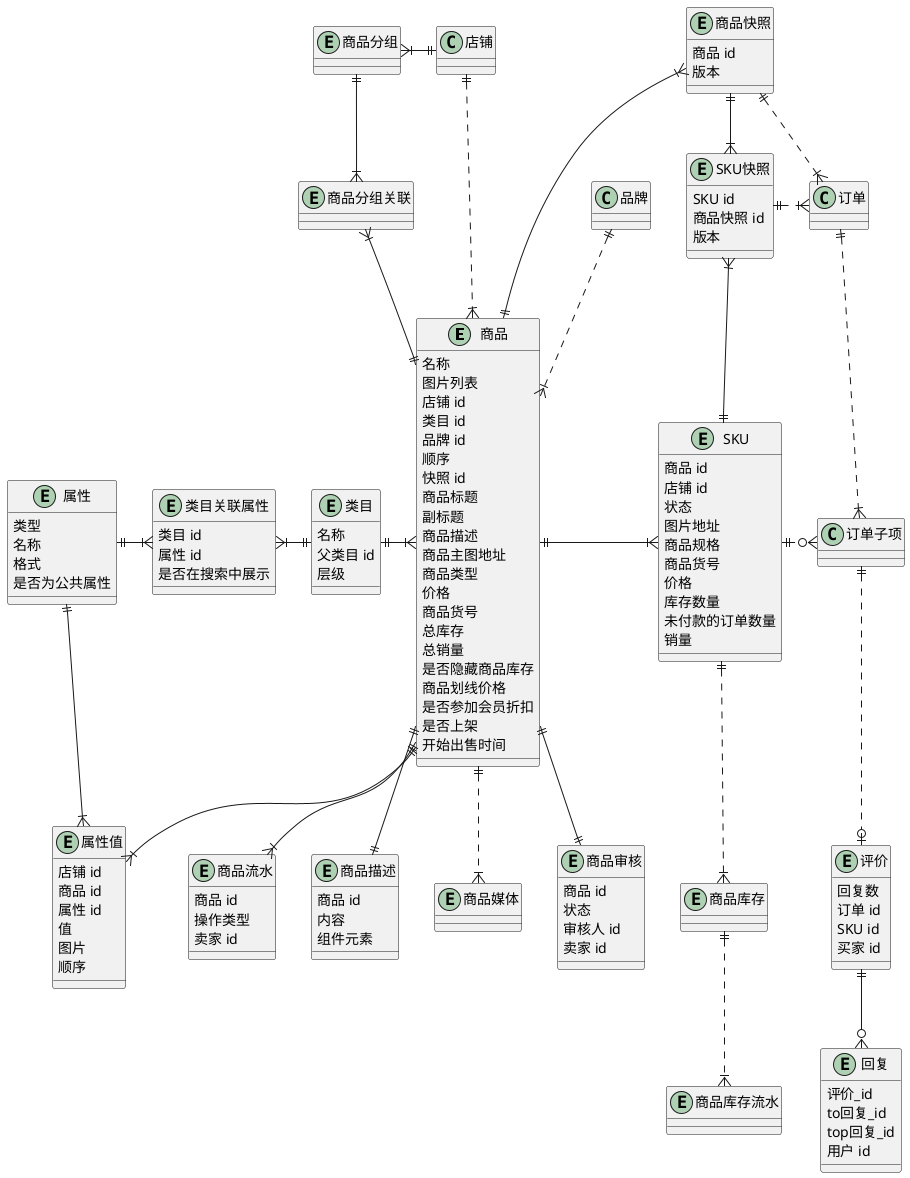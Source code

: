 @startuml 商品UML

' ==================== 商品 ====================
entity 商品 {
    名称
    图片列表
    店铺 id
    类目 id
    品牌 id
    顺序
    快照 id
    商品标题
    ' 分享链接时显示
    副标题
    商品描述
    商品主图地址
'   0：普通商品（物流发货）
'   3：UMP降价拍
'   5：外卖商品
'   10：分销商品
'   20：会员卡商品
'   21：礼品卡商品
'   22：团购券
'   25：批发商品
'   30：收银台商品
'   31：知识付费商品
'   35：酒店商品（无需物流）
'   40：美业商品
'   60：虚拟商品（无需物流）
'   61：电子卡券（无需物流）
    商品类型
    价格
    ' 商家为商品设置的外部编号
    商品货号
    ' 基于 sku 的库存数量累加
    总库存
    总销量
    ' 0 - 显示库存（默认）
    ' 1 - 不显示库存
    是否隐藏商品库存
    ' 可以自定义。例如 促销价：888
    ' 商品没有优惠的情况下，划线价在商品详情会以划线形式显示。
    商品划线价格
    ' 0 - 不参加会员折扣
    ' 1 - 参加会员折扣（默认）
    是否参加会员折扣
    是否上架
    开始出售时间
}
entity 类目 {
    名称
    父类目 id
    层级
}
entity 商品审核 {
    商品 id
    状态
    审核人 id
    卖家 id
}
entity 商品流水 {
    商品 id
    操作类型
    卖家 id
}
entity 商品描述 {
    商品 id
    ' 富文本，字数要大于5个字符，小于25000个字符 ，受违禁词控制
    内容
    组件元素
}
entity 商品媒体 {
    ' 暂不做
}
entity 商品分组 {

}
entity 商品分组关联 {

}
' entity 后台类目 {
' 
' }

店铺 ||..|{ 商品
商品 }|.u.|| 品牌
类目 ||-|{ 商品
商品 ||--|| 商品审核
商品 ||--|{ 商品流水
商品 ||--|| 商品描述
商品 ||..|{ 商品媒体
' 分组
店铺 ||-l-|{ 商品分组
商品分组关联 }|-u-|| 商品分组
商品 ||-u-|{ 商品分组关联


' ==================== 订单 ====================
entity SKU {
    商品 id
    店铺 id
    状态
    图片地址
    商品规格
    ' 商家为商品设置的外部编号
    商品货号
    价格
    库存数量
    ' 商品在付款减库存的状态下，该 SKU 上未付款的订单数量
    未付款的订单数量
    销量
    ' 是否锁定
}
entity 商品库存 {
    ' 暂不做
}
entity 商品库存流水 {
    ' 暂不做
}
entity 商品快照 {
    商品 id
    版本
}
entity SKU快照 {
    SKU id
    商品快照 id
    版本
}

商品 ||-|{ SKU
SKU ||..|{ 商品库存
商品库存 ||..|{ 商品库存流水
SKU ||.o{ 订单子项
' 快照
SKU ||-u-|{ SKU快照
SKU快照 ||.|{ 订单
商品快照 ||--|{ SKU快照
商品 ||-u-|{ 商品快照
商品快照 ||.|{ 订单

' ==================== 属性 ====================
entity 属性 {
    ' 类目不同，属性不同
    ' 销售属性/关键属性/非关键属性
    类型
    名称
    ' 选项、文本、数值、百分比
    格式
    ' 添加商品时一定会展示
    是否为公共属性
}
entity 类目关联属性 {
    类目 id
    属性 id
    是否在搜索中展示
}
entity 属性值 {
    店铺 id
    商品 id
    属性 id
    值
    图片
    顺序
}

属性 ||-|{ 类目关联属性
类目关联属性 }|-|| 类目
属性 ||--|{ 属性值
商品 ||--|{ 属性值


' ==================== 评价 ====================
entity 评价 {
    回复数
    订单 id
    SKU id
    买家 id
}
entity 回复 {
    评价_id
    to回复_id
    top回复_id
    用户 id
}


评价 |o.u.|| 订单子项
订单子项 }|.u.|| 订单
评价 ||--o{ 回复

@enduml